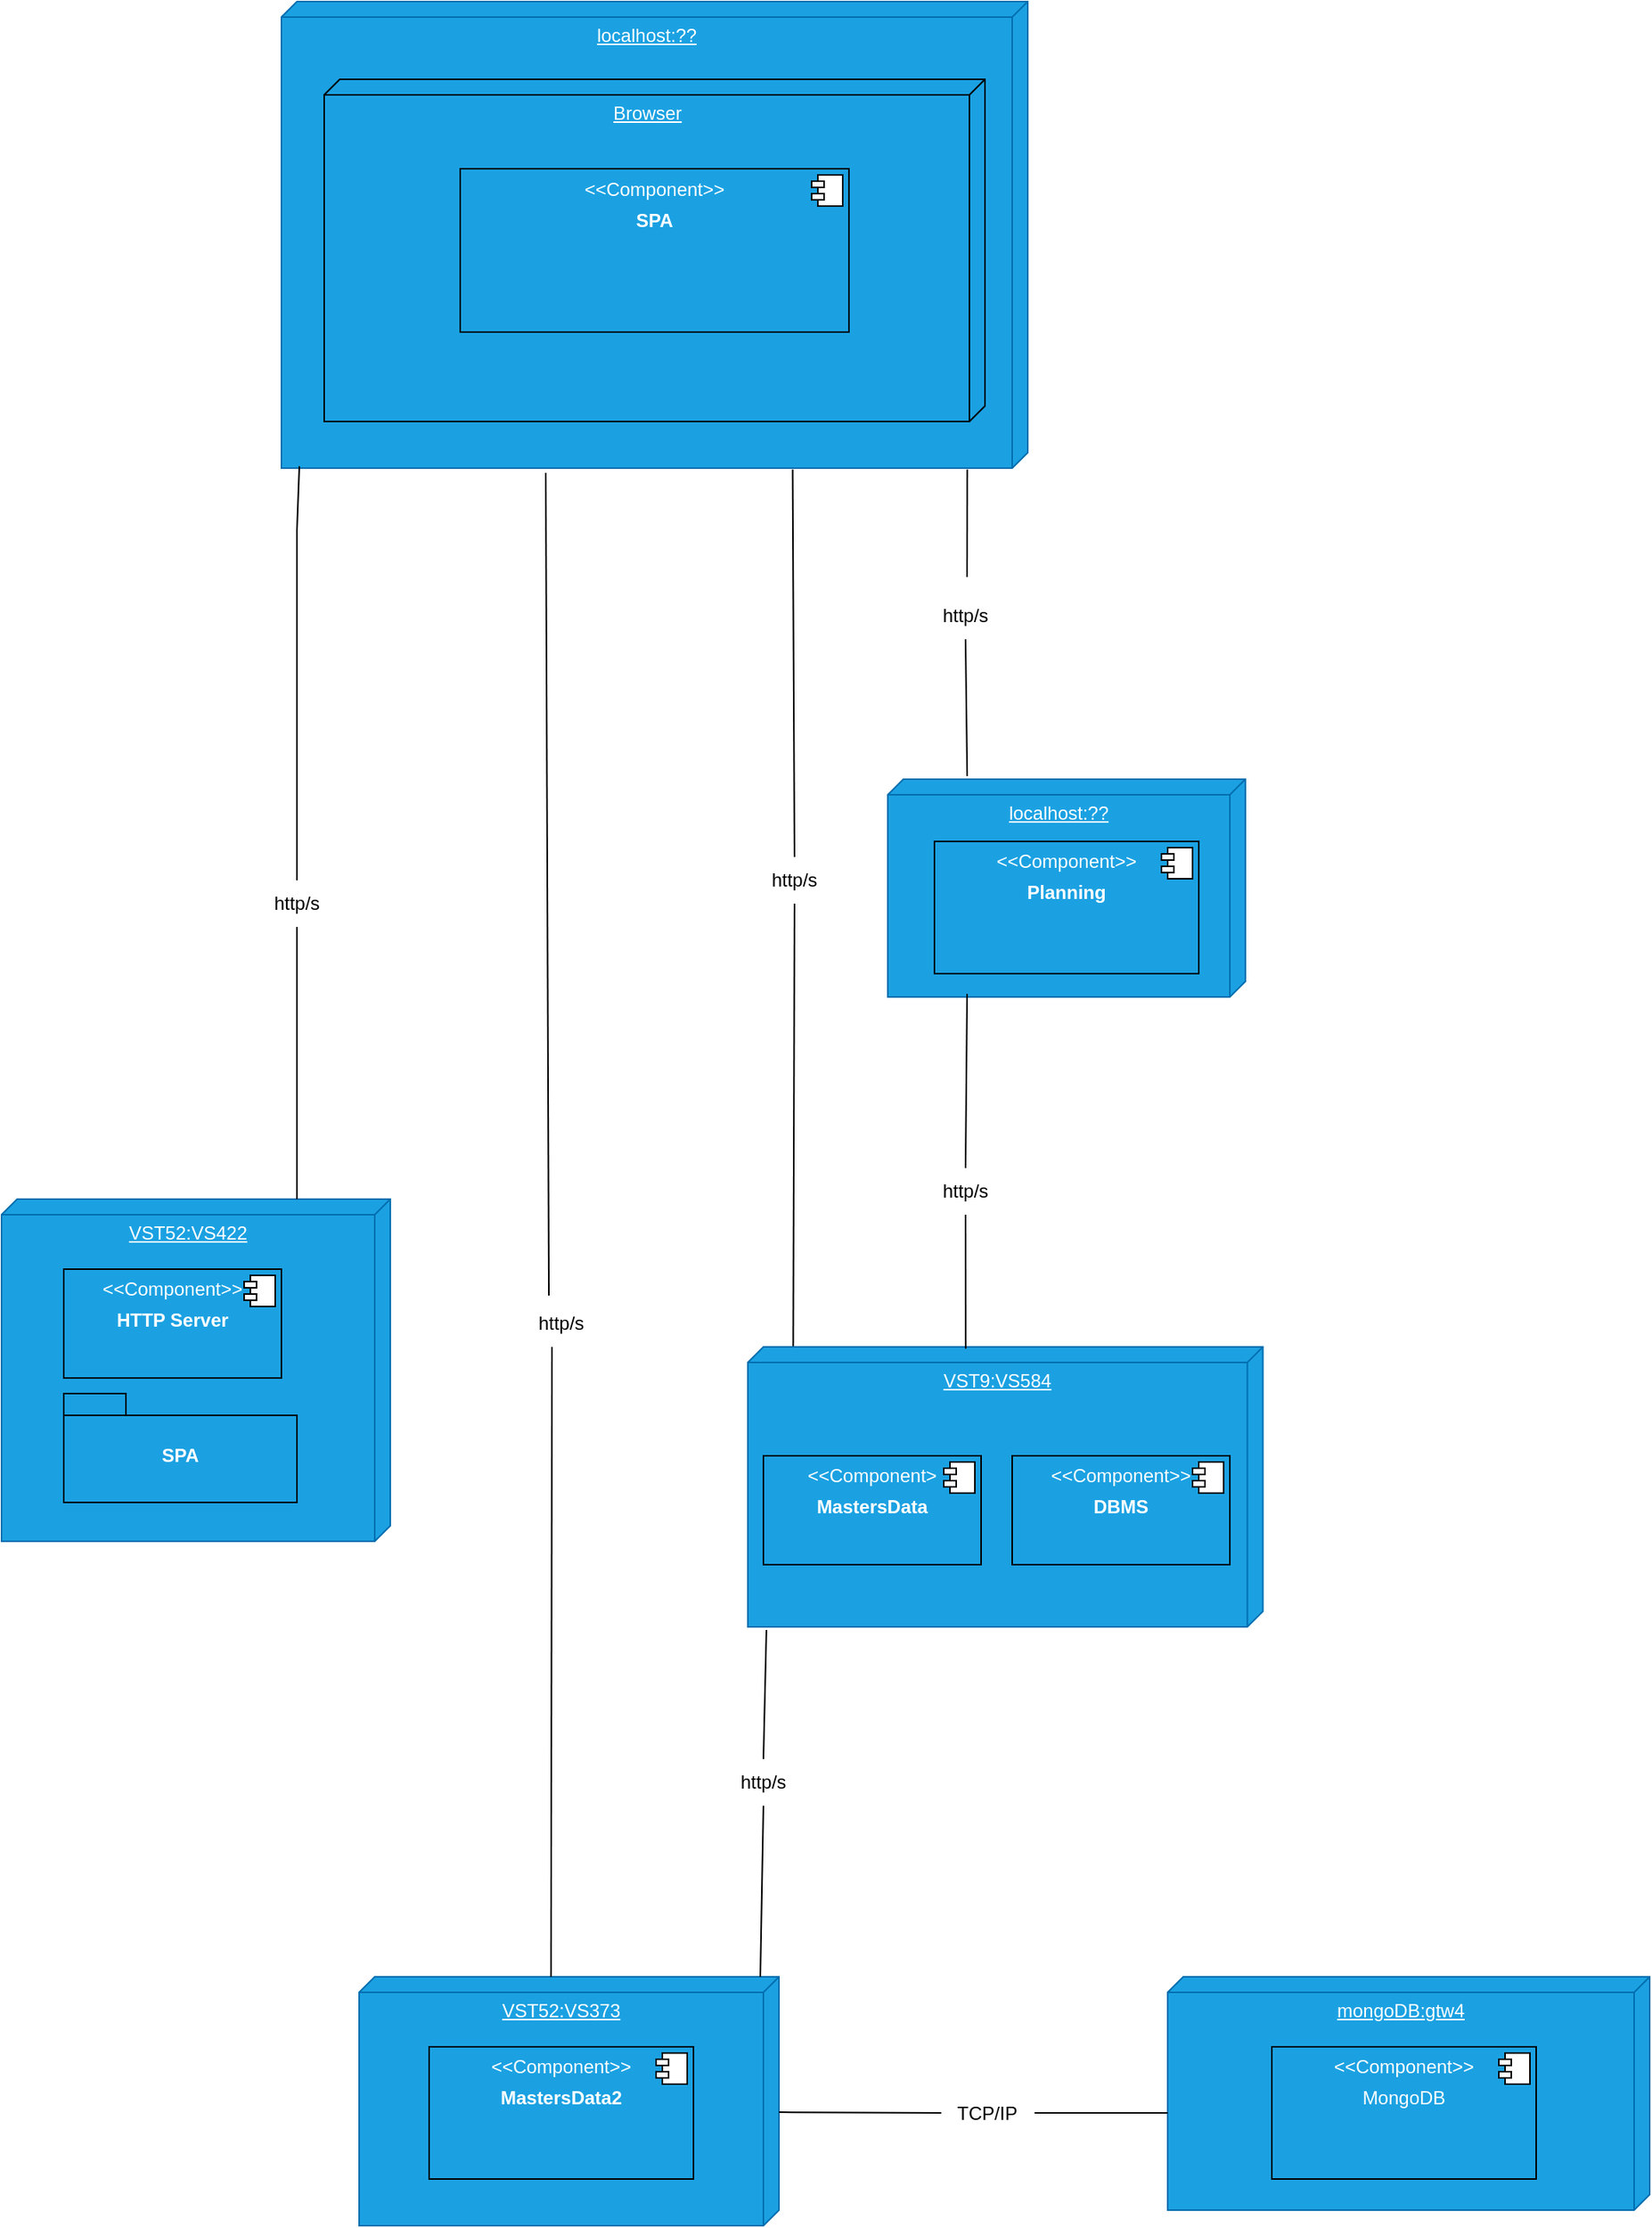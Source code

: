 <mxfile version="25.0.2">
  <diagram name="Página-1" id="kKBKMEyVlORLd3pp8Gom">
    <mxGraphModel dx="1434" dy="836" grid="1" gridSize="10" guides="1" tooltips="1" connect="1" arrows="1" fold="1" page="1" pageScale="1" pageWidth="827" pageHeight="1169" math="0" shadow="0">
      <root>
        <mxCell id="0" />
        <mxCell id="1" parent="0" />
        <mxCell id="c7RlPf4EO6amcH1dn9jm-1" value="localhost:??" style="verticalAlign=top;align=center;spacingTop=8;spacingLeft=2;spacingRight=12;shape=cube;size=10;direction=south;fontStyle=4;html=1;whiteSpace=wrap;fillColor=#1ba1e2;fontColor=#ffffff;strokeColor=#006EAF;" vertex="1" parent="1">
          <mxGeometry x="580" y="520" width="230" height="140" as="geometry" />
        </mxCell>
        <mxCell id="rFL1SJs7jFUsXzOqKkRG-39" value="localhost:??" style="verticalAlign=top;align=center;spacingTop=8;spacingLeft=2;spacingRight=12;shape=cube;size=10;direction=south;fontStyle=4;html=1;whiteSpace=wrap;fillColor=#1ba1e2;fontColor=#ffffff;strokeColor=#006EAF;" parent="1" vertex="1">
          <mxGeometry x="190" y="20" width="480" height="300" as="geometry" />
        </mxCell>
        <mxCell id="rFL1SJs7jFUsXzOqKkRG-46" value="VST52:VS373" style="verticalAlign=top;align=center;spacingTop=8;spacingLeft=2;spacingRight=12;shape=cube;size=10;direction=south;fontStyle=4;html=1;whiteSpace=wrap;fillColor=#1ba1e2;fontColor=#ffffff;strokeColor=#006EAF;" parent="1" vertex="1">
          <mxGeometry x="240" y="1290" width="270" height="160" as="geometry" />
        </mxCell>
        <mxCell id="rFL1SJs7jFUsXzOqKkRG-53" value="VST52:VS422" style="verticalAlign=top;align=center;spacingTop=8;spacingLeft=2;spacingRight=12;shape=cube;size=10;direction=south;fontStyle=4;html=1;whiteSpace=wrap;fillColor=#1ba1e2;fontColor=#ffffff;strokeColor=#006EAF;" parent="1" vertex="1">
          <mxGeometry x="10" y="790" width="250" height="220" as="geometry" />
        </mxCell>
        <mxCell id="rFL1SJs7jFUsXzOqKkRG-54" value="&lt;p style=&quot;margin:0px;margin-top:6px;text-align:center;&quot;&gt;&amp;lt;&amp;lt;Component&amp;gt;&amp;gt;&lt;/p&gt;&lt;p style=&quot;margin:0px;margin-top:6px;text-align:center;&quot;&gt;&lt;b&gt;Planning&lt;/b&gt;&lt;/p&gt;" style="align=left;overflow=fill;html=1;dropTarget=0;whiteSpace=wrap;fillColor=#1ba1e2;fontColor=#ffffff;strokeColor=default;" parent="1" vertex="1">
          <mxGeometry x="610" y="560" width="170" height="85" as="geometry" />
        </mxCell>
        <mxCell id="rFL1SJs7jFUsXzOqKkRG-55" value="" style="shape=component;jettyWidth=8;jettyHeight=4;" parent="rFL1SJs7jFUsXzOqKkRG-54" vertex="1">
          <mxGeometry x="1" width="20" height="20" relative="1" as="geometry">
            <mxPoint x="-24" y="4" as="offset" />
          </mxGeometry>
        </mxCell>
        <mxCell id="rFL1SJs7jFUsXzOqKkRG-59" value="http/s" style="text;html=1;align=center;verticalAlign=middle;whiteSpace=wrap;rounded=0;" parent="1" vertex="1">
          <mxGeometry x="490" y="570" width="60" height="30" as="geometry" />
        </mxCell>
        <mxCell id="rFL1SJs7jFUsXzOqKkRG-63" value="" style="endArrow=none;html=1;rounded=0;entryX=1.003;entryY=0.315;entryDx=0;entryDy=0;entryPerimeter=0;" parent="1" edge="1" target="rFL1SJs7jFUsXzOqKkRG-39">
          <mxGeometry width="50" height="50" relative="1" as="geometry">
            <mxPoint x="520" y="570" as="sourcePoint" />
            <mxPoint x="520" y="490" as="targetPoint" />
          </mxGeometry>
        </mxCell>
        <mxCell id="rFL1SJs7jFUsXzOqKkRG-64" value="" style="endArrow=none;html=1;rounded=0;entryX=0.5;entryY=1;entryDx=0;entryDy=0;exitX=0.028;exitY=0.912;exitDx=0;exitDy=0;exitPerimeter=0;" parent="1" source="W9e73ZXiokpKta8JOBZt-1" edge="1">
          <mxGeometry width="50" height="50" relative="1" as="geometry">
            <mxPoint x="520" y="823" as="sourcePoint" />
            <mxPoint x="520" y="600" as="targetPoint" />
          </mxGeometry>
        </mxCell>
        <mxCell id="sd2xaRwGRJdu4WyD6hQX-8" value="&lt;p style=&quot;margin:0px;margin-top:6px;text-align:center;&quot;&gt;&amp;lt;&amp;lt;Component&amp;gt;&amp;gt;&lt;/p&gt;&lt;p style=&quot;margin:0px;margin-top:6px;text-align:center;&quot;&gt;&lt;b&gt;HTTP Server&lt;/b&gt;&lt;/p&gt;" style="align=left;overflow=fill;html=1;dropTarget=0;whiteSpace=wrap;fillColor=#1ba1e2;fontColor=#ffffff;strokeColor=default;" parent="1" vertex="1">
          <mxGeometry x="50" y="835" width="140" height="70" as="geometry" />
        </mxCell>
        <mxCell id="sd2xaRwGRJdu4WyD6hQX-9" value="" style="shape=component;jettyWidth=8;jettyHeight=4;" parent="sd2xaRwGRJdu4WyD6hQX-8" vertex="1">
          <mxGeometry x="1" width="20" height="20" relative="1" as="geometry">
            <mxPoint x="-24" y="4" as="offset" />
          </mxGeometry>
        </mxCell>
        <mxCell id="sd2xaRwGRJdu4WyD6hQX-10" value="SPA" style="shape=folder;fontStyle=1;spacingTop=10;tabWidth=40;tabHeight=14;tabPosition=left;html=1;whiteSpace=wrap;fillColor=#1ba1e2;fontColor=#ffffff;strokeColor=default;" parent="1" vertex="1">
          <mxGeometry x="50" y="915" width="150" height="70" as="geometry" />
        </mxCell>
        <mxCell id="sd2xaRwGRJdu4WyD6hQX-11" value="" style="endArrow=none;html=1;rounded=0;entryX=0.996;entryY=0.976;entryDx=0;entryDy=0;entryPerimeter=0;exitX=0.5;exitY=0;exitDx=0;exitDy=0;" parent="1" target="rFL1SJs7jFUsXzOqKkRG-39" edge="1" source="sd2xaRwGRJdu4WyD6hQX-12">
          <mxGeometry width="50" height="50" relative="1" as="geometry">
            <mxPoint x="200" y="407" as="sourcePoint" />
            <mxPoint x="330" y="320" as="targetPoint" />
            <Array as="points">
              <mxPoint x="200" y="360" />
            </Array>
          </mxGeometry>
        </mxCell>
        <mxCell id="sd2xaRwGRJdu4WyD6hQX-12" value="http/s" style="text;html=1;align=center;verticalAlign=middle;whiteSpace=wrap;rounded=0;" parent="1" vertex="1">
          <mxGeometry x="170" y="585" width="60" height="30" as="geometry" />
        </mxCell>
        <mxCell id="sd2xaRwGRJdu4WyD6hQX-13" value="" style="endArrow=none;html=1;rounded=0;entryX=0.5;entryY=1;entryDx=0;entryDy=0;exitX=0;exitY=0.24;exitDx=0;exitDy=0;exitPerimeter=0;" parent="1" target="sd2xaRwGRJdu4WyD6hQX-12" edge="1" source="rFL1SJs7jFUsXzOqKkRG-53">
          <mxGeometry width="50" height="50" relative="1" as="geometry">
            <mxPoint x="200" y="550" as="sourcePoint" />
            <mxPoint x="329.5" y="440" as="targetPoint" />
          </mxGeometry>
        </mxCell>
        <mxCell id="W9e73ZXiokpKta8JOBZt-1" value="VST9:VS584" style="verticalAlign=top;align=center;spacingTop=8;spacingLeft=2;spacingRight=12;shape=cube;size=10;direction=south;fontStyle=4;html=1;whiteSpace=wrap;fillColor=#1ba1e2;fontColor=#ffffff;strokeColor=#006EAF;" parent="1" vertex="1">
          <mxGeometry x="490" y="885" width="331.25" height="180" as="geometry" />
        </mxCell>
        <mxCell id="rFL1SJs7jFUsXzOqKkRG-47" value="&lt;p style=&quot;margin:0px;margin-top:6px;text-align:center;&quot;&gt;&amp;lt;&amp;lt;Component&amp;gt;&lt;/p&gt;&lt;p style=&quot;margin:0px;margin-top:6px;text-align:center;&quot;&gt;&lt;b&gt;MastersData&lt;/b&gt;&lt;/p&gt;" style="align=left;overflow=fill;html=1;dropTarget=0;whiteSpace=wrap;fillColor=#1ba1e2;fontColor=#ffffff;strokeColor=default;" parent="1" vertex="1">
          <mxGeometry x="500" y="955" width="140" height="70" as="geometry" />
        </mxCell>
        <mxCell id="rFL1SJs7jFUsXzOqKkRG-48" value="" style="shape=component;jettyWidth=8;jettyHeight=4;" parent="rFL1SJs7jFUsXzOqKkRG-47" vertex="1">
          <mxGeometry x="1" width="20" height="20" relative="1" as="geometry">
            <mxPoint x="-24" y="4" as="offset" />
          </mxGeometry>
        </mxCell>
        <mxCell id="W9e73ZXiokpKta8JOBZt-3" value="&lt;p style=&quot;margin:0px;margin-top:6px;text-align:center;&quot;&gt;&amp;lt;&amp;lt;Component&amp;gt;&amp;gt;&lt;/p&gt;&lt;p style=&quot;margin:0px;margin-top:6px;text-align:center;&quot;&gt;&lt;b&gt;DBMS&lt;/b&gt;&lt;/p&gt;" style="align=left;overflow=fill;html=1;dropTarget=0;whiteSpace=wrap;fillColor=#1ba1e2;fontColor=#ffffff;strokeColor=default;" parent="1" vertex="1">
          <mxGeometry x="660" y="955" width="140" height="70" as="geometry" />
        </mxCell>
        <mxCell id="W9e73ZXiokpKta8JOBZt-4" value="" style="shape=component;jettyWidth=8;jettyHeight=4;" parent="W9e73ZXiokpKta8JOBZt-3" vertex="1">
          <mxGeometry x="1" width="20" height="20" relative="1" as="geometry">
            <mxPoint x="-24" y="4" as="offset" />
          </mxGeometry>
        </mxCell>
        <mxCell id="W9e73ZXiokpKta8JOBZt-5" value="Browser" style="verticalAlign=top;align=center;spacingTop=8;spacingLeft=2;spacingRight=12;shape=cube;size=10;direction=south;fontStyle=4;html=1;whiteSpace=wrap;fillColor=#1ba1e2;fontColor=#ffffff;strokeColor=default;" parent="1" vertex="1">
          <mxGeometry x="217.5" y="70" width="425" height="220" as="geometry" />
        </mxCell>
        <mxCell id="W9e73ZXiokpKta8JOBZt-6" value="&lt;p style=&quot;margin:0px;margin-top:6px;text-align:center;&quot;&gt;&amp;lt;&amp;lt;Component&amp;gt;&amp;gt;&lt;/p&gt;&lt;p style=&quot;margin:0px;margin-top:6px;text-align:center;&quot;&gt;&lt;b&gt;SPA&lt;/b&gt;&lt;/p&gt;" style="align=left;overflow=fill;html=1;dropTarget=0;whiteSpace=wrap;fillColor=#1ba1e2;fontColor=#ffffff;strokeColor=default;" parent="1" vertex="1">
          <mxGeometry x="305" y="127.5" width="250" height="105" as="geometry" />
        </mxCell>
        <mxCell id="W9e73ZXiokpKta8JOBZt-7" value="" style="shape=component;jettyWidth=8;jettyHeight=4;" parent="W9e73ZXiokpKta8JOBZt-6" vertex="1">
          <mxGeometry x="1" width="20" height="20" relative="1" as="geometry">
            <mxPoint x="-24" y="4" as="offset" />
          </mxGeometry>
        </mxCell>
        <mxCell id="W9e73ZXiokpKta8JOBZt-9" value="http/s" style="text;html=1;align=center;verticalAlign=middle;whiteSpace=wrap;rounded=0;" parent="1" vertex="1">
          <mxGeometry x="340" y="855" width="60" height="30" as="geometry" />
        </mxCell>
        <mxCell id="W9e73ZXiokpKta8JOBZt-10" value="" style="endArrow=none;html=1;rounded=0;exitX=0.367;exitY=-0.1;exitDx=0;exitDy=0;exitPerimeter=0;" parent="1" source="W9e73ZXiokpKta8JOBZt-9" edge="1">
          <mxGeometry width="50" height="50" relative="1" as="geometry">
            <mxPoint x="593.97" y="410.96" as="sourcePoint" />
            <mxPoint x="360" y="323" as="targetPoint" />
          </mxGeometry>
        </mxCell>
        <mxCell id="W9e73ZXiokpKta8JOBZt-11" value="" style="endArrow=none;html=1;rounded=0;entryX=0.4;entryY=1;entryDx=0;entryDy=0;exitX=0;exitY=0.543;exitDx=0;exitDy=0;exitPerimeter=0;entryPerimeter=0;" parent="1" source="rFL1SJs7jFUsXzOqKkRG-46" target="W9e73ZXiokpKta8JOBZt-9" edge="1">
          <mxGeometry width="50" height="50" relative="1" as="geometry">
            <mxPoint x="369.995" y="1055" as="sourcePoint" />
            <mxPoint x="503.47" y="685.96" as="targetPoint" />
          </mxGeometry>
        </mxCell>
        <mxCell id="W9e73ZXiokpKta8JOBZt-12" value="" style="endArrow=none;html=1;rounded=0;exitX=0.5;exitY=0;exitDx=0;exitDy=0;entryX=1.011;entryY=0.964;entryDx=0;entryDy=0;entryPerimeter=0;" parent="1" source="W9e73ZXiokpKta8JOBZt-13" edge="1" target="W9e73ZXiokpKta8JOBZt-1">
          <mxGeometry width="50" height="50" relative="1" as="geometry">
            <mxPoint x="500" y="1005" as="sourcePoint" />
            <mxPoint x="501" y="1070" as="targetPoint" />
          </mxGeometry>
        </mxCell>
        <mxCell id="W9e73ZXiokpKta8JOBZt-13" value="http/s" style="text;html=1;align=center;verticalAlign=middle;whiteSpace=wrap;rounded=0;" parent="1" vertex="1">
          <mxGeometry x="470" y="1150" width="60" height="30" as="geometry" />
        </mxCell>
        <mxCell id="W9e73ZXiokpKta8JOBZt-14" value="" style="endArrow=none;html=1;rounded=0;exitX=0.5;exitY=1;exitDx=0;exitDy=0;" parent="1" source="W9e73ZXiokpKta8JOBZt-13" edge="1">
          <mxGeometry width="50" height="50" relative="1" as="geometry">
            <mxPoint x="500" y="1025" as="sourcePoint" />
            <mxPoint x="498" y="1290" as="targetPoint" />
          </mxGeometry>
        </mxCell>
        <mxCell id="qp6SNHzh8cvOL6u0nFqq-1" value="&lt;p style=&quot;margin:0px;margin-top:6px;text-align:center;&quot;&gt;&amp;lt;&amp;lt;Component&amp;gt;&amp;gt;&lt;/p&gt;&lt;p style=&quot;margin:0px;margin-top:6px;text-align:center;&quot;&gt;&lt;b&gt;MastersData2&lt;/b&gt;&lt;/p&gt;" style="align=left;overflow=fill;html=1;dropTarget=0;whiteSpace=wrap;fillColor=#1ba1e2;fontColor=#ffffff;strokeColor=default;" parent="1" vertex="1">
          <mxGeometry x="285" y="1335" width="170" height="85" as="geometry" />
        </mxCell>
        <mxCell id="qp6SNHzh8cvOL6u0nFqq-2" value="" style="shape=component;jettyWidth=8;jettyHeight=4;" parent="qp6SNHzh8cvOL6u0nFqq-1" vertex="1">
          <mxGeometry x="1" width="20" height="20" relative="1" as="geometry">
            <mxPoint x="-24" y="4" as="offset" />
          </mxGeometry>
        </mxCell>
        <mxCell id="qp6SNHzh8cvOL6u0nFqq-3" value="mongoDB:gtw4" style="verticalAlign=top;align=center;spacingTop=8;spacingLeft=2;spacingRight=12;shape=cube;size=10;direction=south;fontStyle=4;html=1;whiteSpace=wrap;fillColor=#1ba1e2;fontColor=#ffffff;strokeColor=#006EAF;" parent="1" vertex="1">
          <mxGeometry x="760" y="1290" width="310" height="150" as="geometry" />
        </mxCell>
        <mxCell id="qp6SNHzh8cvOL6u0nFqq-4" value="&lt;p style=&quot;margin:0px;margin-top:6px;text-align:center;&quot;&gt;&amp;lt;&amp;lt;Component&amp;gt;&amp;gt;&lt;/p&gt;&lt;p style=&quot;margin:0px;margin-top:6px;text-align:center;&quot;&gt;MongoDB&lt;/p&gt;" style="align=left;overflow=fill;html=1;dropTarget=0;whiteSpace=wrap;fillColor=#1ba1e2;fontColor=#ffffff;strokeColor=default;" parent="1" vertex="1">
          <mxGeometry x="827" y="1335" width="170" height="85" as="geometry" />
        </mxCell>
        <mxCell id="qp6SNHzh8cvOL6u0nFqq-5" value="" style="shape=component;jettyWidth=8;jettyHeight=4;" parent="qp6SNHzh8cvOL6u0nFqq-4" vertex="1">
          <mxGeometry x="1" width="20" height="20" relative="1" as="geometry">
            <mxPoint x="-24" y="4" as="offset" />
          </mxGeometry>
        </mxCell>
        <mxCell id="qp6SNHzh8cvOL6u0nFqq-6" value="" style="endArrow=none;html=1;rounded=0;exitX=0;exitY=0.5;exitDx=0;exitDy=0;entryX=0.544;entryY=0;entryDx=0;entryDy=0;entryPerimeter=0;" parent="1" source="qp6SNHzh8cvOL6u0nFqq-7" target="rFL1SJs7jFUsXzOqKkRG-46" edge="1">
          <mxGeometry width="50" height="50" relative="1" as="geometry">
            <mxPoint x="600" y="1360" as="sourcePoint" />
            <mxPoint x="520" y="1380" as="targetPoint" />
          </mxGeometry>
        </mxCell>
        <mxCell id="qp6SNHzh8cvOL6u0nFqq-7" value="TCP/IP" style="text;html=1;align=center;verticalAlign=middle;whiteSpace=wrap;rounded=0;" parent="1" vertex="1">
          <mxGeometry x="614.38" y="1362.5" width="60" height="30" as="geometry" />
        </mxCell>
        <mxCell id="qp6SNHzh8cvOL6u0nFqq-8" value="" style="endArrow=none;html=1;rounded=0;exitX=0.583;exitY=1;exitDx=0;exitDy=0;exitPerimeter=0;entryX=1;entryY=0.5;entryDx=0;entryDy=0;" parent="1" target="qp6SNHzh8cvOL6u0nFqq-7" edge="1" source="qp6SNHzh8cvOL6u0nFqq-3">
          <mxGeometry width="50" height="50" relative="1" as="geometry">
            <mxPoint x="770.42" y="1218" as="sourcePoint" />
            <mxPoint x="690" y="1255" as="targetPoint" />
          </mxGeometry>
        </mxCell>
        <mxCell id="c7RlPf4EO6amcH1dn9jm-2" value="" style="endArrow=none;html=1;rounded=0;entryX=1.003;entryY=0.081;entryDx=0;entryDy=0;entryPerimeter=0;" edge="1" parent="1" target="rFL1SJs7jFUsXzOqKkRG-39">
          <mxGeometry width="50" height="50" relative="1" as="geometry">
            <mxPoint x="631" y="390" as="sourcePoint" />
            <mxPoint x="529" y="331" as="targetPoint" />
          </mxGeometry>
        </mxCell>
        <mxCell id="c7RlPf4EO6amcH1dn9jm-4" value="" style="endArrow=none;html=1;rounded=0;entryX=0.5;entryY=1;entryDx=0;entryDy=0;exitX=-0.014;exitY=0.778;exitDx=0;exitDy=0;exitPerimeter=0;" edge="1" parent="1" source="c7RlPf4EO6amcH1dn9jm-1" target="c7RlPf4EO6amcH1dn9jm-3">
          <mxGeometry width="50" height="50" relative="1" as="geometry">
            <mxPoint x="630" y="510" as="sourcePoint" />
            <mxPoint x="631" y="321" as="targetPoint" />
          </mxGeometry>
        </mxCell>
        <mxCell id="c7RlPf4EO6amcH1dn9jm-3" value="http/s" style="text;html=1;align=center;verticalAlign=middle;whiteSpace=wrap;rounded=0;" vertex="1" parent="1">
          <mxGeometry x="600" y="400" width="60" height="30" as="geometry" />
        </mxCell>
        <mxCell id="c7RlPf4EO6amcH1dn9jm-5" value="" style="endArrow=none;html=1;rounded=0;entryX=1.003;entryY=0.081;entryDx=0;entryDy=0;entryPerimeter=0;exitX=0.5;exitY=0;exitDx=0;exitDy=0;" edge="1" parent="1" source="c7RlPf4EO6amcH1dn9jm-7">
          <mxGeometry width="50" height="50" relative="1" as="geometry">
            <mxPoint x="631" y="727" as="sourcePoint" />
            <mxPoint x="631" y="658" as="targetPoint" />
          </mxGeometry>
        </mxCell>
        <mxCell id="c7RlPf4EO6amcH1dn9jm-6" value="" style="endArrow=none;html=1;rounded=0;entryX=0.5;entryY=1;entryDx=0;entryDy=0;exitX=0.006;exitY=0.577;exitDx=0;exitDy=0;exitPerimeter=0;" edge="1" parent="1" target="c7RlPf4EO6amcH1dn9jm-7" source="W9e73ZXiokpKta8JOBZt-1">
          <mxGeometry width="50" height="50" relative="1" as="geometry">
            <mxPoint x="631" y="855" as="sourcePoint" />
            <mxPoint x="631" y="658" as="targetPoint" />
          </mxGeometry>
        </mxCell>
        <mxCell id="c7RlPf4EO6amcH1dn9jm-7" value="http/s" style="text;html=1;align=center;verticalAlign=middle;whiteSpace=wrap;rounded=0;" vertex="1" parent="1">
          <mxGeometry x="600" y="770" width="60" height="30" as="geometry" />
        </mxCell>
      </root>
    </mxGraphModel>
  </diagram>
</mxfile>

